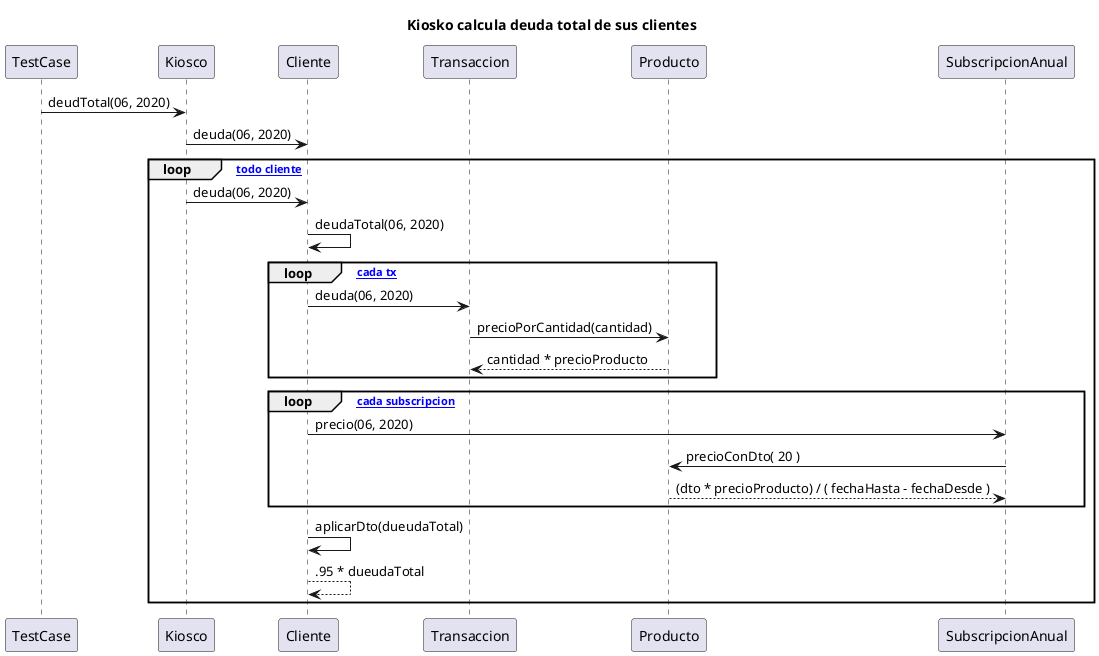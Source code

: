 @startuml

title Kiosko calcula deuda total de sus clientes

TestCase -> Kiosco: deudTotal(06, 2020)
Kiosco -> Cliente : deuda(06, 2020)
loop [para todo cliente]
        Kiosco -> Cliente: deuda(06, 2020)
        Cliente -> Cliente: deudaTotal(06, 2020)
        loop [para cada tx]
                Cliente -> Transaccion: deuda(06, 2020)
                Transaccion -> Producto: precioPorCantidad(cantidad)
                return cantidad * precioProducto
        end
        loop [para cada subscripcion]
                Cliente -> SubscripcionAnual: precio(06, 2020)
                SubscripcionAnual -> Producto: precioConDto( 20 )
                return (dto * precioProducto) / ( fechaHasta - fechaDesde )
        end

        Cliente -> Cliente: aplicarDto(dueudaTotal)
        return .95 * dueudaTotal
end

@enduml

